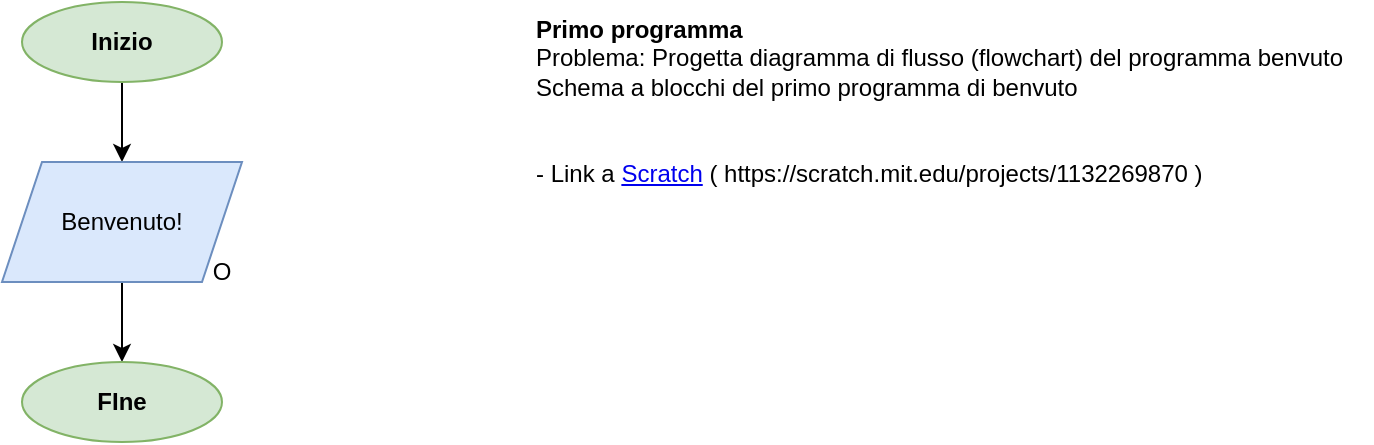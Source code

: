 <mxfile version="24.7.8" pages="2">
  <diagram id="wchBoHOccvUfEmpPETwP" name="Primo Programma">
    <mxGraphModel dx="1290" dy="621" grid="1" gridSize="10" guides="1" tooltips="1" connect="1" arrows="1" fold="1" page="1" pageScale="1" pageWidth="850" pageHeight="1100" math="0" shadow="0">
      <root>
        <mxCell id="0" />
        <mxCell id="1" parent="0" />
        <mxCell id="PTzTvrwA8F--MzQit3tO-3" value="" style="edgeStyle=orthogonalEdgeStyle;rounded=0;orthogonalLoop=1;jettySize=auto;html=1;" parent="1" source="4ew5OdkAttmeXcMxNuCB-1" target="sVTxMQHu__XypOA-G766-1" edge="1">
          <mxGeometry relative="1" as="geometry" />
        </mxCell>
        <mxCell id="4ew5OdkAttmeXcMxNuCB-1" value="Inizio" style="ellipse;whiteSpace=wrap;html=1;fontStyle=1;fillColor=#d5e8d4;strokeColor=#82b366;" parent="1" vertex="1">
          <mxGeometry x="65" y="40" width="100" height="40" as="geometry" />
        </mxCell>
        <mxCell id="PTzTvrwA8F--MzQit3tO-4" value="" style="edgeStyle=orthogonalEdgeStyle;rounded=0;orthogonalLoop=1;jettySize=auto;html=1;" parent="1" source="sVTxMQHu__XypOA-G766-1" target="PTzTvrwA8F--MzQit3tO-2" edge="1">
          <mxGeometry relative="1" as="geometry" />
        </mxCell>
        <mxCell id="sVTxMQHu__XypOA-G766-1" value="Benvenuto!" style="shape=parallelogram;perimeter=parallelogramPerimeter;whiteSpace=wrap;html=1;fixedSize=1;fillColor=#dae8fc;strokeColor=#6c8ebf;" parent="1" vertex="1">
          <mxGeometry x="55" y="120" width="120" height="60" as="geometry" />
        </mxCell>
        <mxCell id="PTzTvrwA8F--MzQit3tO-1" value="O" style="text;html=1;align=center;verticalAlign=middle;whiteSpace=wrap;rounded=0;" parent="1" vertex="1">
          <mxGeometry x="155" y="160" width="20" height="30" as="geometry" />
        </mxCell>
        <mxCell id="PTzTvrwA8F--MzQit3tO-2" value="FIne" style="ellipse;whiteSpace=wrap;html=1;fontStyle=1;fillColor=#d5e8d4;strokeColor=#82b366;" parent="1" vertex="1">
          <mxGeometry x="65" y="220" width="100" height="40" as="geometry" />
        </mxCell>
        <mxCell id="jFi084cX33ssLhNW0hGz-1" value="&lt;b&gt;Primo programma&lt;/b&gt;&lt;div&gt;Problema: Progetta diagramma di flusso (flowchart) del programma benvuto&lt;/div&gt;&lt;div&gt;Schema a blocchi del primo programma di benvuto&lt;/div&gt;&lt;div&gt;&lt;span style=&quot;background-color: initial;&quot;&gt;&lt;br&gt;&lt;/span&gt;&lt;/div&gt;&lt;div&gt;&lt;span style=&quot;background-color: initial;&quot;&gt;&lt;br&gt;&lt;/span&gt;&lt;/div&gt;&lt;div&gt;&lt;span style=&quot;background-color: initial;&quot;&gt;- Link a &lt;/span&gt;&lt;a style=&quot;background-color: initial;&quot; href=&quot;https://scratch.mit.edu/projects/1132269870&quot;&gt;Scratch&lt;/a&gt;&lt;span style=&quot;background-color: initial;&quot;&gt;&amp;nbsp;(&amp;nbsp;https://scratch.mit.edu/projects/1132269870 )&lt;/span&gt;&lt;/div&gt;" style="text;html=1;align=left;verticalAlign=top;whiteSpace=wrap;rounded=0;" parent="1" vertex="1">
          <mxGeometry x="320" y="40" width="420" height="110" as="geometry" />
        </mxCell>
      </root>
    </mxGraphModel>
  </diagram>
  <diagram id="YHyVW4ACauokW3yRe6Oh" name="Triangolo Rettangolo">
    <mxGraphModel dx="1674" dy="884" grid="1" gridSize="10" guides="1" tooltips="1" connect="1" arrows="1" fold="1" page="1" pageScale="1" pageWidth="850" pageHeight="1100" math="0" shadow="0">
      <root>
        <mxCell id="0" />
        <mxCell id="1" parent="0" />
        <mxCell id="4MpqHFtE184QEVoiV6d0-1" value="&lt;h1 style=&quot;margin-top: 0px;&quot;&gt;Testo Problema&lt;/h1&gt;&lt;p&gt;&lt;/p&gt;&lt;article data-scroll-anchor=&quot;true&quot; data-testid=&quot;conversation-turn-3&quot; dir=&quot;auto&quot; class=&quot;w-full text-token-text-primary focus-visible:outline-2 focus-visible:outline-offset-[-4px]&quot;&gt;&lt;h6 class=&quot;sr-only&quot;&gt;&lt;/h6&gt;&lt;/article&gt;&lt;p&gt;&lt;/p&gt;&lt;article data-scroll-anchor=&quot;false&quot; data-testid=&quot;conversation-turn-2&quot; dir=&quot;auto&quot; class=&quot;w-full text-token-text-primary focus-visible:outline-2 focus-visible:outline-offset-[-4px]&quot;&gt;&lt;div class=&quot;m-auto text-base py-[18px] px-6&quot;&gt;&lt;div class=&quot;mx-auto flex flex-1 gap-4 text-base md:gap-5 lg:gap-6 md:max-w-3xl lg:max-w-[40rem] xl:max-w-[48rem]&quot;&gt;&lt;div class=&quot;group/conversation-turn relative flex w-full min-w-0 flex-col @xs/thread:px-0 @sm/thread:px-1.5 @md/thread:px-4&quot;&gt;&lt;div class=&quot;flex-col gap-1 md:gap-3&quot;&gt;&lt;div class=&quot;flex max-w-full flex-col flex-grow&quot;&gt;&lt;div class=&quot;min-h-8 text-message flex w-full flex-col items-end gap-2 whitespace-normal break-words text-start [.text-message+&amp;amp;]:mt-5&quot; dir=&quot;auto&quot; data-message-id=&quot;d33f7475-8cda-4fbd-bbf1-7783691681e6&quot; data-message-author-role=&quot;user&quot;&gt;&lt;div class=&quot;flex w-full flex-col gap-1 empty:hidden items-end rtl:items-start&quot;&gt;&lt;div class=&quot;relative max-w-[var(--user-chat-width,70%)] rounded-3xl bg-token-message-surface px-5 py-2.5&quot;&gt;&lt;div class=&quot;whitespace-pre-wrap&quot;&gt;Dati un cateto di 10 cm e l&#39;ipotenusa di 20 cm di un triangolo rettangolo, trovarne il perimetro e l&#39;area&lt;/div&gt;&lt;div class=&quot;whitespace-pre-wrap&quot;&gt;&lt;br&gt;&lt;/div&gt;&lt;div class=&quot;whitespace-pre-wrap&quot;&gt;&lt;b&gt;Dati:&amp;nbsp;&lt;/b&gt;&lt;/div&gt;&lt;div class=&quot;whitespace-pre-wrap&quot;&gt;- cateto a = 10 cm&lt;/div&gt;&lt;div class=&quot;whitespace-pre-wrap&quot;&gt;- ipotenusa&amp;nbsp; c = 20 cm&lt;/div&gt;&lt;div class=&quot;whitespace-pre-wrap&quot;&gt;&lt;br&gt;&lt;/div&gt;&lt;div class=&quot;whitespace-pre-wrap&quot;&gt;&lt;b&gt;Procedura&lt;/b&gt;: --&amp;gt; Teorema di Pitagora&lt;/div&gt;&lt;div class=&quot;whitespace-pre-wrap&quot;&gt;&amp;nbsp; &amp;nbsp; &amp;nbsp; &amp;nbsp;C^2 = a^2 + b^2&lt;/div&gt;&lt;div class=&quot;whitespace-pre-wrap&quot;&gt;&lt;br&gt;&lt;/div&gt;&lt;div class=&quot;whitespace-pre-wrap&quot;&gt;&lt;b&gt;Output&lt;/b&gt;:&amp;nbsp;&lt;/div&gt;&lt;div class=&quot;whitespace-pre-wrap&quot;&gt;- perimetro e area&lt;/div&gt;&lt;div class=&quot;whitespace-pre-wrap&quot;&gt;&lt;br&gt;&lt;/div&gt;&lt;div class=&quot;whitespace-pre-wrap&quot;&gt;&lt;br&gt;&lt;/div&gt;&lt;div class=&quot;whitespace-pre-wrap&quot;&gt;&lt;b&gt;Links:&lt;/b&gt;&lt;/div&gt;&lt;div class=&quot;whitespace-pre-wrap&quot;&gt;- You Tube:&amp;nbsp;&lt;/div&gt;&lt;div class=&quot;whitespace-pre-wrap&quot;&gt;- Scratch:&amp;nbsp;&lt;/div&gt;&lt;div class=&quot;absolute bottom-0 right-full top-0 -mr-3.5 hidden pr-5 pt-1 [.group\/conversation-turn:hover_&amp;amp;]:block&quot;&gt;&lt;span data-state=&quot;closed&quot; class=&quot;&quot;&gt;&lt;button class=&quot;flex h-9 w-9 items-center justify-center rounded-full text-token-text-secondary transition hover:bg-token-main-surface-tertiary&quot; aria-label=&quot;Modifica messaggio&quot;&gt;&lt;svg class=&quot;icon-md&quot; xmlns=&quot;http://www.w3.org/2000/svg&quot; fill=&quot;none&quot; viewBox=&quot;0 0 24 24&quot; height=&quot;24&quot; width=&quot;24&quot;&gt;&lt;path fill=&quot;currentColor&quot; d=&quot;M13.293 4.293C15.064 2.522 17.936 2.522 19.707 4.293C21.478 6.064 21.478 8.936 19.707 10.707L18.707 11.707L11.614 18.801C10.877 19.538 9.928 20.026 8.9 20.197L4.164 20.986C3.846 21.04 3.521 20.936 3.293 20.707C3.065 20.479 2.961 20.154 3.014 19.836L3.803 15.1C3.974 14.072 4.462 13.123 5.199 12.386L13.293 4.293ZM13 7.414L6.614 13.801C6.171 14.243 5.878 14.812 5.776 15.429L5.217 18.784L8.571 18.224C9.188 18.122 9.757 17.829 10.199 17.387L16.586 11L13 7.414ZM18 9.586L14.414 6.0L14.707 5.707C15.697 4.717 17.303 4.717 18.293 5.707C19.283 6.697 19.283 8.303 18.293 9.293L18 9.586Z&quot; clip-rule=&quot;evenodd&quot; fill-rule=&quot;evenodd&quot;&gt;&lt;/path&gt;&lt;/svg&gt;&lt;/button&gt;&lt;/span&gt;&lt;/div&gt;&lt;/div&gt;&lt;/div&gt;&lt;/div&gt;&lt;/div&gt;&lt;/div&gt;&lt;/div&gt;&lt;/div&gt;&lt;/div&gt;&lt;/article&gt;" style="text;html=1;whiteSpace=wrap;overflow=hidden;rounded=0;" parent="1" vertex="1">
          <mxGeometry x="470" y="10" width="380" height="370" as="geometry" />
        </mxCell>
        <mxCell id="PFJTacj_3vRnjmMa4Z-T-2" value="" style="edgeStyle=orthogonalEdgeStyle;rounded=0;orthogonalLoop=1;jettySize=auto;html=1;" parent="1" source="V8pRG4iRBcXNJWxZ1NFY-1" target="PFJTacj_3vRnjmMa4Z-T-1" edge="1">
          <mxGeometry relative="1" as="geometry" />
        </mxCell>
        <mxCell id="V8pRG4iRBcXNJWxZ1NFY-1" value="Inizio" style="ellipse;whiteSpace=wrap;html=1;fontStyle=1;fillColor=#d5e8d4;strokeColor=#82b366;" parent="1" vertex="1">
          <mxGeometry x="100" y="40" width="100" height="40" as="geometry" />
        </mxCell>
        <mxCell id="Z8R_-sHi6T6YBhqrDi1W-2" value="" style="edgeStyle=orthogonalEdgeStyle;rounded=0;orthogonalLoop=1;jettySize=auto;html=1;" parent="1" source="PFJTacj_3vRnjmMa4Z-T-1" target="Z8R_-sHi6T6YBhqrDi1W-1" edge="1">
          <mxGeometry relative="1" as="geometry" />
        </mxCell>
        <mxCell id="PFJTacj_3vRnjmMa4Z-T-1" value="A,B,C&lt;span style=&quot;background-color: transparent; color: light-dark(rgb(0, 0, 0), rgb(255, 255, 255));&quot;&gt;,&lt;/span&gt;&lt;span style=&quot;background-color: transparent; color: light-dark(rgb(0, 0, 0), rgb(255, 255, 255));&quot;&gt;P,&lt;/span&gt;&lt;span style=&quot;background-color: transparent; color: light-dark(rgb(0, 0, 0), rgb(255, 255, 255));&quot;&gt;Area&lt;/span&gt;" style="rounded=0;whiteSpace=wrap;html=1;fillColor=#ffe6cc;strokeColor=#d79b00;" parent="1" vertex="1">
          <mxGeometry x="85" y="120" width="130" height="60" as="geometry" />
        </mxCell>
        <mxCell id="PFJTacj_3vRnjmMa4Z-T-3" value="&lt;h1 style=&quot;margin-top: 0px;&quot;&gt;&lt;font style=&quot;font-size: 10px;&quot;&gt;Blocco dichirazione variabili&lt;/font&gt;&lt;/h1&gt;" style="text;html=1;whiteSpace=wrap;overflow=hidden;rounded=0;verticalAlign=middle;" parent="1" vertex="1">
          <mxGeometry x="220" y="120" width="140" height="30" as="geometry" />
        </mxCell>
        <mxCell id="aEN1e_y9obVI_XIouEfL-2" value="" style="edgeStyle=orthogonalEdgeStyle;rounded=0;orthogonalLoop=1;jettySize=auto;html=1;" parent="1" source="Z8R_-sHi6T6YBhqrDi1W-1" target="aEN1e_y9obVI_XIouEfL-1" edge="1">
          <mxGeometry relative="1" as="geometry" />
        </mxCell>
        <mxCell id="Z8R_-sHi6T6YBhqrDi1W-1" value="A = 10&lt;div&gt;C = 20&lt;/div&gt;" style="rounded=0;whiteSpace=wrap;html=1;align=left;fillColor=#ffe6cc;strokeColor=#d79b00;" parent="1" vertex="1">
          <mxGeometry x="85" y="220" width="130" height="40" as="geometry" />
        </mxCell>
        <mxCell id="Z8R_-sHi6T6YBhqrDi1W-3" value="&lt;h1 style=&quot;margin-top: 0px;&quot;&gt;&lt;font style=&quot;font-size: 10px;&quot;&gt;Blocco assegnazione&lt;/font&gt;&lt;/h1&gt;" style="text;html=1;whiteSpace=wrap;overflow=hidden;rounded=0;verticalAlign=middle;" parent="1" vertex="1">
          <mxGeometry x="220" y="220" width="140" height="30" as="geometry" />
        </mxCell>
        <mxCell id="Aa8DklPUzPKhFYOv55Sn-2" value="" style="edgeStyle=orthogonalEdgeStyle;rounded=0;orthogonalLoop=1;jettySize=auto;html=1;" parent="1" source="aEN1e_y9obVI_XIouEfL-1" target="Aa8DklPUzPKhFYOv55Sn-1" edge="1">
          <mxGeometry relative="1" as="geometry" />
        </mxCell>
        <mxCell id="aEN1e_y9obVI_XIouEfL-1" value="B = SQRT(C^2 - A^2)" style="rounded=0;whiteSpace=wrap;html=1;align=left;fillColor=#ffe6cc;strokeColor=#d79b00;" parent="1" vertex="1">
          <mxGeometry x="85" y="300" width="130" height="40" as="geometry" />
        </mxCell>
        <mxCell id="aEN1e_y9obVI_XIouEfL-3" value="&lt;h1 style=&quot;margin-top: 0px;&quot;&gt;&lt;font style=&quot;font-size: 10px;&quot;&gt;Blocco assegnazione&lt;/font&gt;&lt;/h1&gt;" style="text;html=1;whiteSpace=wrap;overflow=hidden;rounded=0;verticalAlign=middle;" parent="1" vertex="1">
          <mxGeometry x="230" y="300" width="140" height="30" as="geometry" />
        </mxCell>
        <mxCell id="a4pNSYkpf2fN8-GVPB3o-3" value="" style="edgeStyle=orthogonalEdgeStyle;rounded=0;orthogonalLoop=1;jettySize=auto;html=1;" parent="1" source="Aa8DklPUzPKhFYOv55Sn-1" target="a4pNSYkpf2fN8-GVPB3o-1" edge="1">
          <mxGeometry relative="1" as="geometry" />
        </mxCell>
        <mxCell id="Aa8DklPUzPKhFYOv55Sn-1" value="P = A+B+C&lt;div&gt;Area= (A*B)/2&lt;/div&gt;" style="rounded=0;whiteSpace=wrap;html=1;align=left;fillColor=#ffe6cc;strokeColor=#d79b00;" parent="1" vertex="1">
          <mxGeometry x="85" y="390" width="130" height="40" as="geometry" />
        </mxCell>
        <mxCell id="a4pNSYkpf2fN8-GVPB3o-4" value="" style="edgeStyle=orthogonalEdgeStyle;rounded=0;orthogonalLoop=1;jettySize=auto;html=1;" parent="1" source="a4pNSYkpf2fN8-GVPB3o-1" target="a4pNSYkpf2fN8-GVPB3o-2" edge="1">
          <mxGeometry relative="1" as="geometry" />
        </mxCell>
        <mxCell id="a4pNSYkpf2fN8-GVPB3o-1" value="L&#39;area è Area&lt;div&gt;Il perimetro è P&lt;/div&gt;" style="shape=parallelogram;perimeter=parallelogramPerimeter;whiteSpace=wrap;html=1;fixedSize=1;fillColor=#dae8fc;strokeColor=#6c8ebf;" parent="1" vertex="1">
          <mxGeometry x="90" y="470" width="120" height="60" as="geometry" />
        </mxCell>
        <mxCell id="a4pNSYkpf2fN8-GVPB3o-2" value="Fine" style="ellipse;whiteSpace=wrap;html=1;fontStyle=1;fillColor=#d5e8d4;strokeColor=#82b366;" parent="1" vertex="1">
          <mxGeometry x="100" y="570" width="100" height="40" as="geometry" />
        </mxCell>
        <mxCell id="u4Ev7DsvFFlGv3rQh3Fj-1" value="&lt;h1 style=&quot;forced-color-adjust: none; color: rgb(0, 0, 0); font-family: Helvetica; font-style: normal; font-variant-ligatures: normal; font-variant-caps: normal; letter-spacing: normal; orphans: 2; text-align: left; text-indent: 0px; text-transform: none; widows: 2; word-spacing: 0px; -webkit-text-stroke-width: 0px; white-space: normal; background-color: rgb(251, 251, 251); text-decoration-thickness: initial; text-decoration-style: initial; text-decoration-color: initial; margin-top: 0px;&quot;&gt;&lt;font style=&quot;forced-color-adjust: none; font-size: 10px;&quot;&gt;Blocco assegnazione&lt;/font&gt;&lt;/h1&gt;" style="text;whiteSpace=wrap;html=1;" parent="1" vertex="1">
          <mxGeometry x="230" y="380" width="140" height="70" as="geometry" />
        </mxCell>
        <mxCell id="u4Ev7DsvFFlGv3rQh3Fj-2" value="&lt;h1 style=&quot;forced-color-adjust: none; color: rgb(0, 0, 0); font-family: Helvetica; font-style: normal; font-variant-ligatures: normal; font-variant-caps: normal; letter-spacing: normal; orphans: 2; text-align: left; text-indent: 0px; text-transform: none; widows: 2; word-spacing: 0px; -webkit-text-stroke-width: 0px; white-space: normal; background-color: rgb(251, 251, 251); text-decoration-thickness: initial; text-decoration-style: initial; text-decoration-color: initial; margin-top: 0px;&quot;&gt;&lt;font style=&quot;forced-color-adjust: none; font-size: 10px;&quot;&gt;Blocco Output&lt;/font&gt;&lt;/h1&gt;" style="text;whiteSpace=wrap;html=1;" parent="1" vertex="1">
          <mxGeometry x="230" y="470" width="90" height="40" as="geometry" />
        </mxCell>
        <mxCell id="u4Ev7DsvFFlGv3rQh3Fj-4" value="&lt;h1 style=&quot;forced-color-adjust: none; color: rgb(0, 0, 0); font-family: Helvetica; font-style: normal; font-variant-ligatures: normal; font-variant-caps: normal; letter-spacing: normal; orphans: 2; text-align: left; text-indent: 0px; text-transform: none; widows: 2; word-spacing: 0px; -webkit-text-stroke-width: 0px; white-space: normal; background-color: rgb(251, 251, 251); text-decoration-thickness: initial; text-decoration-style: initial; text-decoration-color: initial; margin-top: 0px;&quot;&gt;&lt;font style=&quot;forced-color-adjust: none; font-size: 10px;&quot;&gt;O&lt;/font&gt;&lt;/h1&gt;" style="text;whiteSpace=wrap;html=1;" parent="1" vertex="1">
          <mxGeometry x="200" y="500" width="30" height="30" as="geometry" />
        </mxCell>
      </root>
    </mxGraphModel>
  </diagram>
</mxfile>
